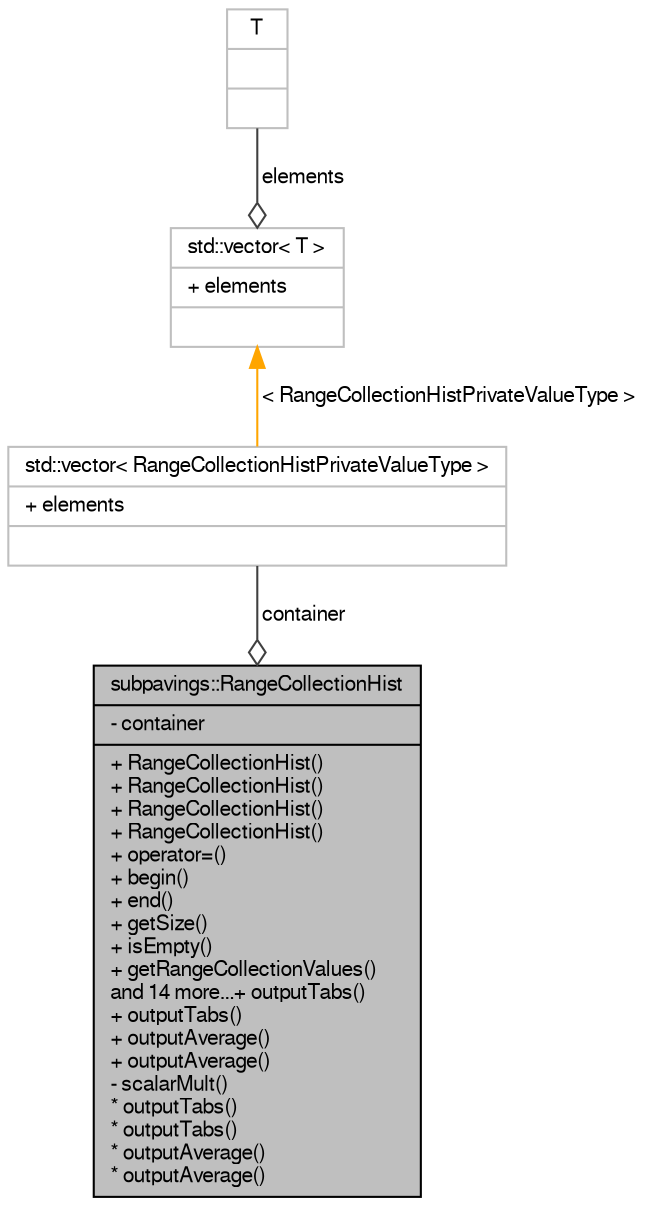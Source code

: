 digraph G
{
  edge [fontname="FreeSans",fontsize="10",labelfontname="FreeSans",labelfontsize="10"];
  node [fontname="FreeSans",fontsize="10",shape=record];
  Node1 [label="{subpavings::RangeCollectionHist\n|- container\l|+ RangeCollectionHist()\l+ RangeCollectionHist()\l+ RangeCollectionHist()\l+ RangeCollectionHist()\l+ operator=()\l+ begin()\l+ end()\l+ getSize()\l+ isEmpty()\l+ getRangeCollectionValues()\land 14 more...+ outputTabs()\l+ outputTabs()\l+ outputAverage()\l+ outputAverage()\l- scalarMult()\l* outputTabs()\l* outputTabs()\l* outputAverage()\l* outputAverage()\l}",height=0.2,width=0.4,color="black", fillcolor="grey75", style="filled" fontcolor="black"];
  Node2 -> Node1 [color="grey25",fontsize="10",style="solid",label=" container" ,arrowhead="odiamond",fontname="FreeSans"];
  Node2 [label="{std::vector\< RangeCollectionHistPrivateValueType \>\n|+ elements\l|}",height=0.2,width=0.4,color="grey75", fillcolor="white", style="filled"];
  Node3 -> Node2 [dir="back",color="orange",fontsize="10",style="solid",label=" \< RangeCollectionHistPrivateValueType \>" ,fontname="FreeSans"];
  Node3 [label="{std::vector\< T \>\n|+ elements\l|}",height=0.2,width=0.4,color="grey75", fillcolor="white", style="filled",tooltip="STL class."];
  Node4 -> Node3 [color="grey25",fontsize="10",style="solid",label=" elements" ,arrowhead="odiamond",fontname="FreeSans"];
  Node4 [label="{T\n||}",height=0.2,width=0.4,color="grey75", fillcolor="white", style="filled"];
}
